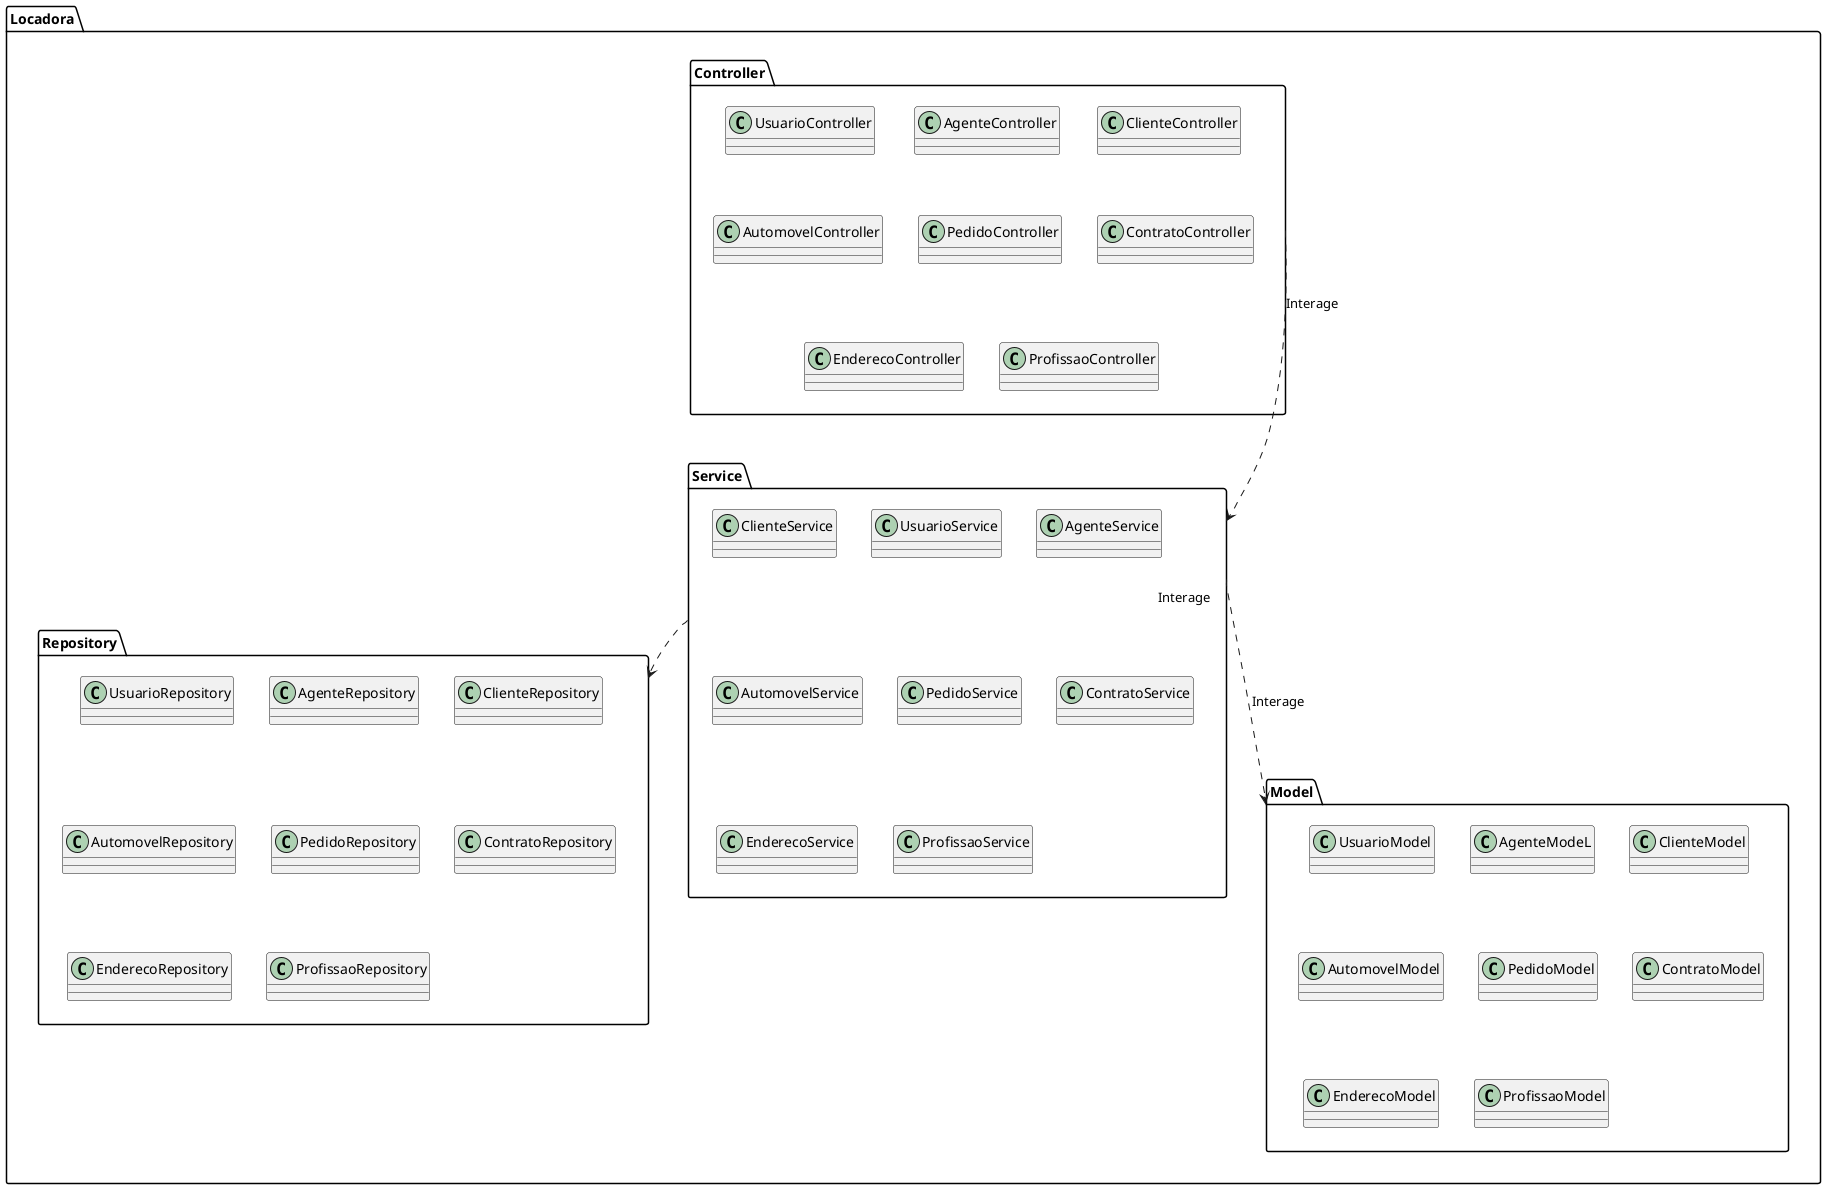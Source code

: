 @startuml
package "Locadora" {

  package "Controller" {
    class UsuarioController
    class AgenteController
    class ClienteController
    class AutomovelController
    class PedidoController
    class ContratoController
    class EnderecoController
    class ProfissaoController
    }

  package "Model" {
    class UsuarioModel
    class AgenteModeL
    class ClienteModel
    class AutomovelModel
    class PedidoModel
    class ContratoModel
    class EnderecoModel
    class ProfissaoModel
  }

  package "Service" {
    class UsuarioService
    class AgenteService
    class ClienteService
    class AutomovelService
    class PedidoService
    class ContratoService
    class EnderecoService
    class ProfissaoService
  }

  package "Repository" {
      class UsuarioRepository
      class AgenteRepository
      class ClienteRepository
      class AutomovelRepository
      class PedidoRepository
      class ContratoRepository
      class EnderecoRepository
      class ProfissaoRepository
    }

  Controller .> Service : Interage
  Service ..> Repository : Interage
  Service ...> Model : Interage
}
@enduml
